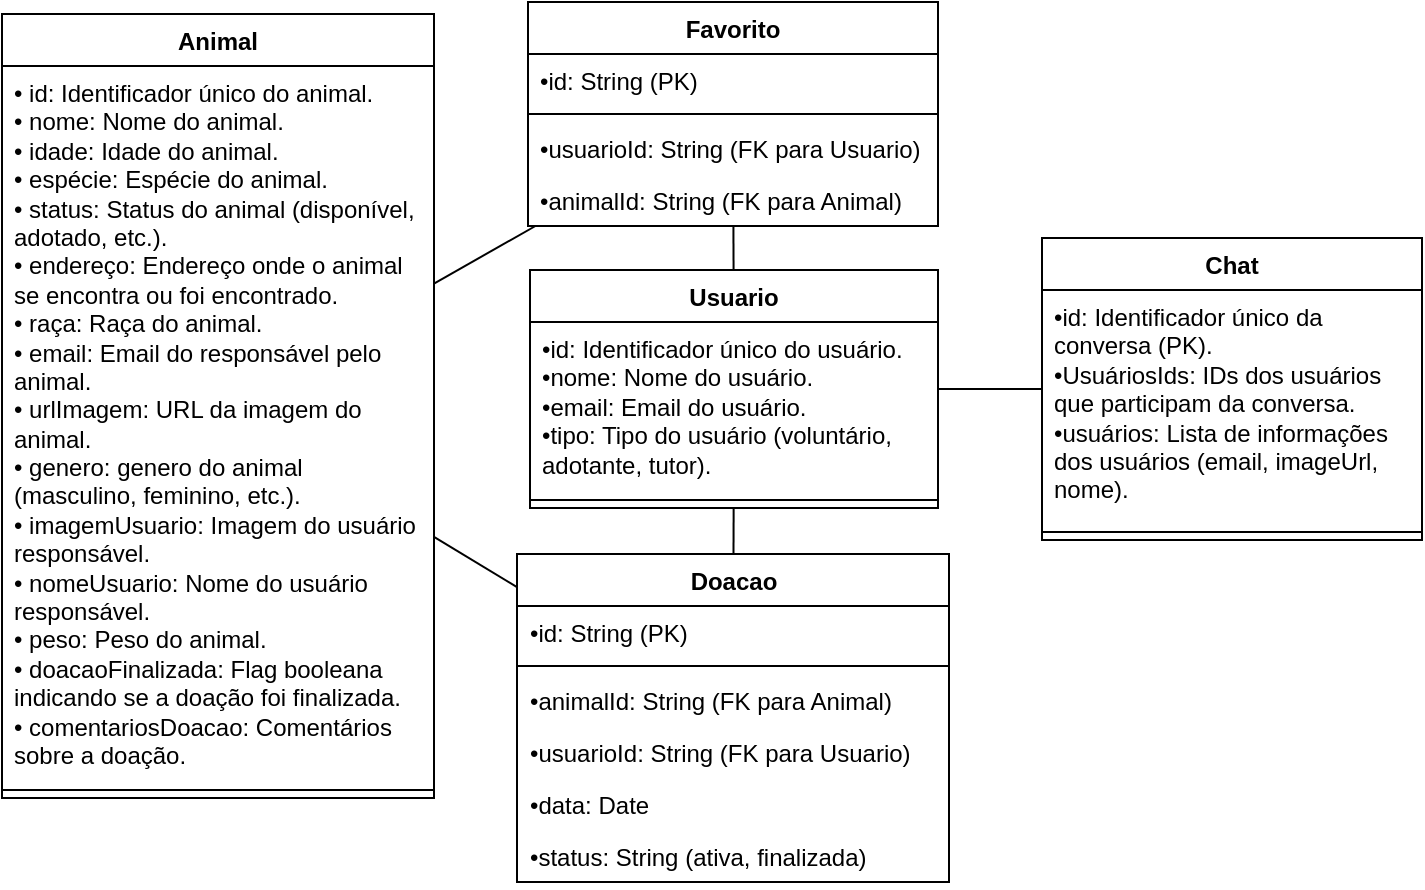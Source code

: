 <mxfile version="24.7.17">
  <diagram id="C5RBs43oDa-KdzZeNtuy" name="Page-1">
    <mxGraphModel dx="1510" dy="783" grid="0" gridSize="10" guides="1" tooltips="1" connect="1" arrows="1" fold="1" page="0" pageScale="1" pageWidth="827" pageHeight="1169" math="0" shadow="0">
      <root>
        <mxCell id="WIyWlLk6GJQsqaUBKTNV-0" />
        <mxCell id="WIyWlLk6GJQsqaUBKTNV-1" parent="WIyWlLk6GJQsqaUBKTNV-0" />
        <mxCell id="Y8si5NV4zjF76tb6o9NC-4" value="Animal" style="swimlane;fontStyle=1;align=center;verticalAlign=top;childLayout=stackLayout;horizontal=1;startSize=26;horizontalStack=0;resizeParent=1;resizeParentMax=0;resizeLast=0;collapsible=1;marginBottom=0;whiteSpace=wrap;html=1;" parent="WIyWlLk6GJQsqaUBKTNV-1" vertex="1">
          <mxGeometry x="-298" y="-78" width="216" height="392" as="geometry">
            <mxRectangle x="330" y="300" width="100" height="30" as="alternateBounds" />
          </mxGeometry>
        </mxCell>
        <mxCell id="su3WyUzjMBfHxBDT-VBJ-0" value="• id: Identificador único do animal.&lt;br&gt;• nome: Nome do animal.&lt;br&gt;• idade: Idade do animal.&lt;br&gt;• espécie: Espécie do animal.&lt;br&gt;• status: Status do animal (disponível, adotado, etc.).&lt;br&gt;• endereço: Endereço onde o animal se encontra ou foi encontrado.&lt;br&gt;• raça: Raça do animal.&lt;br&gt;• email: Email do responsável pelo animal.&lt;br&gt;• urlImagem: URL da imagem do animal.&lt;br&gt;• genero: genero do animal (masculino, feminino, etc.).&lt;br&gt;• imagemUsuario: Imagem do usuário responsável.&lt;br&gt;• nomeUsuario: Nome do usuário responsável.&lt;br&gt;• peso: Peso do animal.&lt;br&gt;• doacaoFinalizada: Flag booleana indicando se a doação foi finalizada.&lt;br&gt;• comentariosDoacao: Comentários sobre a doação." style="text;strokeColor=none;fillColor=none;align=left;verticalAlign=top;spacingLeft=4;spacingRight=4;overflow=hidden;rotatable=0;points=[[0,0.5],[1,0.5]];portConstraint=eastwest;whiteSpace=wrap;html=1;" parent="Y8si5NV4zjF76tb6o9NC-4" vertex="1">
          <mxGeometry y="26" width="216" height="358" as="geometry" />
        </mxCell>
        <mxCell id="Y8si5NV4zjF76tb6o9NC-6" value="" style="line;strokeWidth=1;fillColor=none;align=left;verticalAlign=middle;spacingTop=-1;spacingLeft=3;spacingRight=3;rotatable=0;labelPosition=right;points=[];portConstraint=eastwest;strokeColor=inherit;" parent="Y8si5NV4zjF76tb6o9NC-4" vertex="1">
          <mxGeometry y="384" width="216" height="8" as="geometry" />
        </mxCell>
        <mxCell id="Y8si5NV4zjF76tb6o9NC-14" value="Doacao" style="swimlane;fontStyle=1;align=center;verticalAlign=top;childLayout=stackLayout;horizontal=1;startSize=26;horizontalStack=0;resizeParent=1;resizeParentMax=0;resizeLast=0;collapsible=1;marginBottom=0;whiteSpace=wrap;html=1;" parent="WIyWlLk6GJQsqaUBKTNV-1" vertex="1">
          <mxGeometry x="-40.5" y="192" width="216" height="164" as="geometry">
            <mxRectangle x="330" y="300" width="100" height="30" as="alternateBounds" />
          </mxGeometry>
        </mxCell>
        <mxCell id="Y8si5NV4zjF76tb6o9NC-15" value="•id: String (PK)" style="text;strokeColor=none;fillColor=none;align=left;verticalAlign=top;spacingLeft=4;spacingRight=4;overflow=hidden;rotatable=0;points=[[0,0.5],[1,0.5]];portConstraint=eastwest;whiteSpace=wrap;html=1;" parent="Y8si5NV4zjF76tb6o9NC-14" vertex="1">
          <mxGeometry y="26" width="216" height="26" as="geometry" />
        </mxCell>
        <mxCell id="Y8si5NV4zjF76tb6o9NC-16" value="" style="line;strokeWidth=1;fillColor=none;align=left;verticalAlign=middle;spacingTop=-1;spacingLeft=3;spacingRight=3;rotatable=0;labelPosition=right;points=[];portConstraint=eastwest;strokeColor=inherit;" parent="Y8si5NV4zjF76tb6o9NC-14" vertex="1">
          <mxGeometry y="52" width="216" height="8" as="geometry" />
        </mxCell>
        <mxCell id="Y8si5NV4zjF76tb6o9NC-17" value="•animalId: String (FK para Animal)" style="text;strokeColor=none;fillColor=none;align=left;verticalAlign=top;spacingLeft=4;spacingRight=4;overflow=hidden;rotatable=0;points=[[0,0.5],[1,0.5]];portConstraint=eastwest;whiteSpace=wrap;html=1;" parent="Y8si5NV4zjF76tb6o9NC-14" vertex="1">
          <mxGeometry y="60" width="216" height="26" as="geometry" />
        </mxCell>
        <mxCell id="Y8si5NV4zjF76tb6o9NC-18" value="•usuarioId: String (FK para Usuario)" style="text;strokeColor=none;fillColor=none;align=left;verticalAlign=top;spacingLeft=4;spacingRight=4;overflow=hidden;rotatable=0;points=[[0,0.5],[1,0.5]];portConstraint=eastwest;whiteSpace=wrap;html=1;" parent="Y8si5NV4zjF76tb6o9NC-14" vertex="1">
          <mxGeometry y="86" width="216" height="26" as="geometry" />
        </mxCell>
        <mxCell id="Y8si5NV4zjF76tb6o9NC-19" value="•data: Date" style="text;strokeColor=none;fillColor=none;align=left;verticalAlign=top;spacingLeft=4;spacingRight=4;overflow=hidden;rotatable=0;points=[[0,0.5],[1,0.5]];portConstraint=eastwest;whiteSpace=wrap;html=1;" parent="Y8si5NV4zjF76tb6o9NC-14" vertex="1">
          <mxGeometry y="112" width="216" height="26" as="geometry" />
        </mxCell>
        <mxCell id="Y8si5NV4zjF76tb6o9NC-20" value="•status: String (ativa, finalizada)" style="text;strokeColor=none;fillColor=none;align=left;verticalAlign=top;spacingLeft=4;spacingRight=4;overflow=hidden;rotatable=0;points=[[0,0.5],[1,0.5]];portConstraint=eastwest;whiteSpace=wrap;html=1;" parent="Y8si5NV4zjF76tb6o9NC-14" vertex="1">
          <mxGeometry y="138" width="216" height="26" as="geometry" />
        </mxCell>
        <mxCell id="Y8si5NV4zjF76tb6o9NC-22" value="Usuario" style="swimlane;fontStyle=1;align=center;verticalAlign=top;childLayout=stackLayout;horizontal=1;startSize=26;horizontalStack=0;resizeParent=1;resizeParentMax=0;resizeLast=0;collapsible=1;marginBottom=0;whiteSpace=wrap;html=1;" parent="WIyWlLk6GJQsqaUBKTNV-1" vertex="1">
          <mxGeometry x="-34" y="50" width="204" height="119" as="geometry">
            <mxRectangle x="330" y="300" width="100" height="30" as="alternateBounds" />
          </mxGeometry>
        </mxCell>
        <mxCell id="Y8si5NV4zjF76tb6o9NC-23" value="&lt;div&gt;&lt;span style=&quot;background-color: initial;&quot;&gt;•&lt;/span&gt;id: Identificador único do usuário.&lt;/div&gt;&lt;div&gt;&lt;span style=&quot;background-color: initial;&quot;&gt;•&lt;/span&gt;nome: Nome do usuário.&lt;/div&gt;&lt;div&gt;&lt;span style=&quot;background-color: initial;&quot;&gt;•&lt;/span&gt;email: Email do usuário.&lt;/div&gt;&lt;div&gt;&lt;span style=&quot;background-color: initial;&quot;&gt;•&lt;/span&gt;tipo: Tipo do usuário (voluntário, adotante, tutor).&lt;/div&gt;" style="text;strokeColor=none;fillColor=none;align=left;verticalAlign=top;spacingLeft=4;spacingRight=4;overflow=hidden;rotatable=0;points=[[0,0.5],[1,0.5]];portConstraint=eastwest;whiteSpace=wrap;html=1;" parent="Y8si5NV4zjF76tb6o9NC-22" vertex="1">
          <mxGeometry y="26" width="204" height="85" as="geometry" />
        </mxCell>
        <mxCell id="Y8si5NV4zjF76tb6o9NC-24" value="" style="line;strokeWidth=1;fillColor=none;align=left;verticalAlign=middle;spacingTop=-1;spacingLeft=3;spacingRight=3;rotatable=0;labelPosition=right;points=[];portConstraint=eastwest;strokeColor=inherit;" parent="Y8si5NV4zjF76tb6o9NC-22" vertex="1">
          <mxGeometry y="111" width="204" height="8" as="geometry" />
        </mxCell>
        <mxCell id="Y8si5NV4zjF76tb6o9NC-30" value="Favorito" style="swimlane;fontStyle=1;align=center;verticalAlign=top;childLayout=stackLayout;horizontal=1;startSize=26;horizontalStack=0;resizeParent=1;resizeParentMax=0;resizeLast=0;collapsible=1;marginBottom=0;whiteSpace=wrap;html=1;" parent="WIyWlLk6GJQsqaUBKTNV-1" vertex="1">
          <mxGeometry x="-35" y="-84" width="205" height="112" as="geometry">
            <mxRectangle x="330" y="300" width="100" height="30" as="alternateBounds" />
          </mxGeometry>
        </mxCell>
        <mxCell id="Y8si5NV4zjF76tb6o9NC-31" value="•id: String (PK)" style="text;strokeColor=none;fillColor=none;align=left;verticalAlign=top;spacingLeft=4;spacingRight=4;overflow=hidden;rotatable=0;points=[[0,0.5],[1,0.5]];portConstraint=eastwest;whiteSpace=wrap;html=1;" parent="Y8si5NV4zjF76tb6o9NC-30" vertex="1">
          <mxGeometry y="26" width="205" height="26" as="geometry" />
        </mxCell>
        <mxCell id="Y8si5NV4zjF76tb6o9NC-32" value="" style="line;strokeWidth=1;fillColor=none;align=left;verticalAlign=middle;spacingTop=-1;spacingLeft=3;spacingRight=3;rotatable=0;labelPosition=right;points=[];portConstraint=eastwest;strokeColor=inherit;" parent="Y8si5NV4zjF76tb6o9NC-30" vertex="1">
          <mxGeometry y="52" width="205" height="8" as="geometry" />
        </mxCell>
        <mxCell id="Y8si5NV4zjF76tb6o9NC-33" value="•usuarioId: String (FK para Usuario)" style="text;strokeColor=none;fillColor=none;align=left;verticalAlign=top;spacingLeft=4;spacingRight=4;overflow=hidden;rotatable=0;points=[[0,0.5],[1,0.5]];portConstraint=eastwest;whiteSpace=wrap;html=1;" parent="Y8si5NV4zjF76tb6o9NC-30" vertex="1">
          <mxGeometry y="60" width="205" height="26" as="geometry" />
        </mxCell>
        <mxCell id="Y8si5NV4zjF76tb6o9NC-34" value="•animalId: String (FK para Animal)" style="text;strokeColor=none;fillColor=none;align=left;verticalAlign=top;spacingLeft=4;spacingRight=4;overflow=hidden;rotatable=0;points=[[0,0.5],[1,0.5]];portConstraint=eastwest;whiteSpace=wrap;html=1;" parent="Y8si5NV4zjF76tb6o9NC-30" vertex="1">
          <mxGeometry y="86" width="205" height="26" as="geometry" />
        </mxCell>
        <mxCell id="su3WyUzjMBfHxBDT-VBJ-1" value="Chat" style="swimlane;fontStyle=1;align=center;verticalAlign=top;childLayout=stackLayout;horizontal=1;startSize=26;horizontalStack=0;resizeParent=1;resizeParentMax=0;resizeLast=0;collapsible=1;marginBottom=0;whiteSpace=wrap;html=1;" parent="WIyWlLk6GJQsqaUBKTNV-1" vertex="1">
          <mxGeometry x="222" y="34" width="190" height="151" as="geometry">
            <mxRectangle x="330" y="300" width="100" height="30" as="alternateBounds" />
          </mxGeometry>
        </mxCell>
        <mxCell id="su3WyUzjMBfHxBDT-VBJ-2" value="&lt;div&gt;&lt;span style=&quot;background-color: initial;&quot;&gt;•&lt;/span&gt;id: Identificador único da conversa (PK).&lt;/div&gt;&lt;div&gt;&lt;span style=&quot;background-color: initial;&quot;&gt;•UsuáriosIds&lt;/span&gt;: IDs dos usuários que participam da conversa.&lt;/div&gt;&lt;div&gt;&lt;span style=&quot;background-color: initial;&quot;&gt;•&lt;/span&gt;usuários: Lista de informações dos usuários (email, imageUrl, nome).&lt;/div&gt;" style="text;strokeColor=none;fillColor=none;align=left;verticalAlign=top;spacingLeft=4;spacingRight=4;overflow=hidden;rotatable=0;points=[[0,0.5],[1,0.5]];portConstraint=eastwest;whiteSpace=wrap;html=1;" parent="su3WyUzjMBfHxBDT-VBJ-1" vertex="1">
          <mxGeometry y="26" width="190" height="117" as="geometry" />
        </mxCell>
        <mxCell id="su3WyUzjMBfHxBDT-VBJ-3" value="" style="line;strokeWidth=1;fillColor=none;align=left;verticalAlign=middle;spacingTop=-1;spacingLeft=3;spacingRight=3;rotatable=0;labelPosition=right;points=[];portConstraint=eastwest;strokeColor=inherit;" parent="su3WyUzjMBfHxBDT-VBJ-1" vertex="1">
          <mxGeometry y="143" width="190" height="8" as="geometry" />
        </mxCell>
        <mxCell id="su3WyUzjMBfHxBDT-VBJ-5" value="" style="endArrow=none;html=1;rounded=0;" parent="WIyWlLk6GJQsqaUBKTNV-1" source="Y8si5NV4zjF76tb6o9NC-22" target="Y8si5NV4zjF76tb6o9NC-14" edge="1">
          <mxGeometry width="50" height="50" relative="1" as="geometry">
            <mxPoint x="161" y="167" as="sourcePoint" />
            <mxPoint x="211" y="117" as="targetPoint" />
          </mxGeometry>
        </mxCell>
        <mxCell id="su3WyUzjMBfHxBDT-VBJ-6" value="" style="endArrow=none;html=1;rounded=0;" parent="WIyWlLk6GJQsqaUBKTNV-1" source="Y8si5NV4zjF76tb6o9NC-22" target="Y8si5NV4zjF76tb6o9NC-30" edge="1">
          <mxGeometry width="50" height="50" relative="1" as="geometry">
            <mxPoint x="161" y="167" as="sourcePoint" />
            <mxPoint x="211" y="117" as="targetPoint" />
          </mxGeometry>
        </mxCell>
        <mxCell id="su3WyUzjMBfHxBDT-VBJ-8" value="" style="endArrow=none;html=1;rounded=0;" parent="WIyWlLk6GJQsqaUBKTNV-1" source="Y8si5NV4zjF76tb6o9NC-22" target="su3WyUzjMBfHxBDT-VBJ-1" edge="1">
          <mxGeometry width="50" height="50" relative="1" as="geometry">
            <mxPoint x="161" y="167" as="sourcePoint" />
            <mxPoint x="211" y="117" as="targetPoint" />
          </mxGeometry>
        </mxCell>
        <mxCell id="su3WyUzjMBfHxBDT-VBJ-10" value="" style="endArrow=none;html=1;rounded=0;" parent="WIyWlLk6GJQsqaUBKTNV-1" source="Y8si5NV4zjF76tb6o9NC-4" target="Y8si5NV4zjF76tb6o9NC-30" edge="1">
          <mxGeometry width="50" height="50" relative="1" as="geometry">
            <mxPoint x="389" y="182" as="sourcePoint" />
            <mxPoint x="439" y="132" as="targetPoint" />
          </mxGeometry>
        </mxCell>
        <mxCell id="su3WyUzjMBfHxBDT-VBJ-11" value="" style="endArrow=none;html=1;rounded=0;" parent="WIyWlLk6GJQsqaUBKTNV-1" source="Y8si5NV4zjF76tb6o9NC-4" target="Y8si5NV4zjF76tb6o9NC-14" edge="1">
          <mxGeometry width="50" height="50" relative="1" as="geometry">
            <mxPoint x="389" y="182" as="sourcePoint" />
            <mxPoint x="439" y="132" as="targetPoint" />
          </mxGeometry>
        </mxCell>
      </root>
    </mxGraphModel>
  </diagram>
</mxfile>
